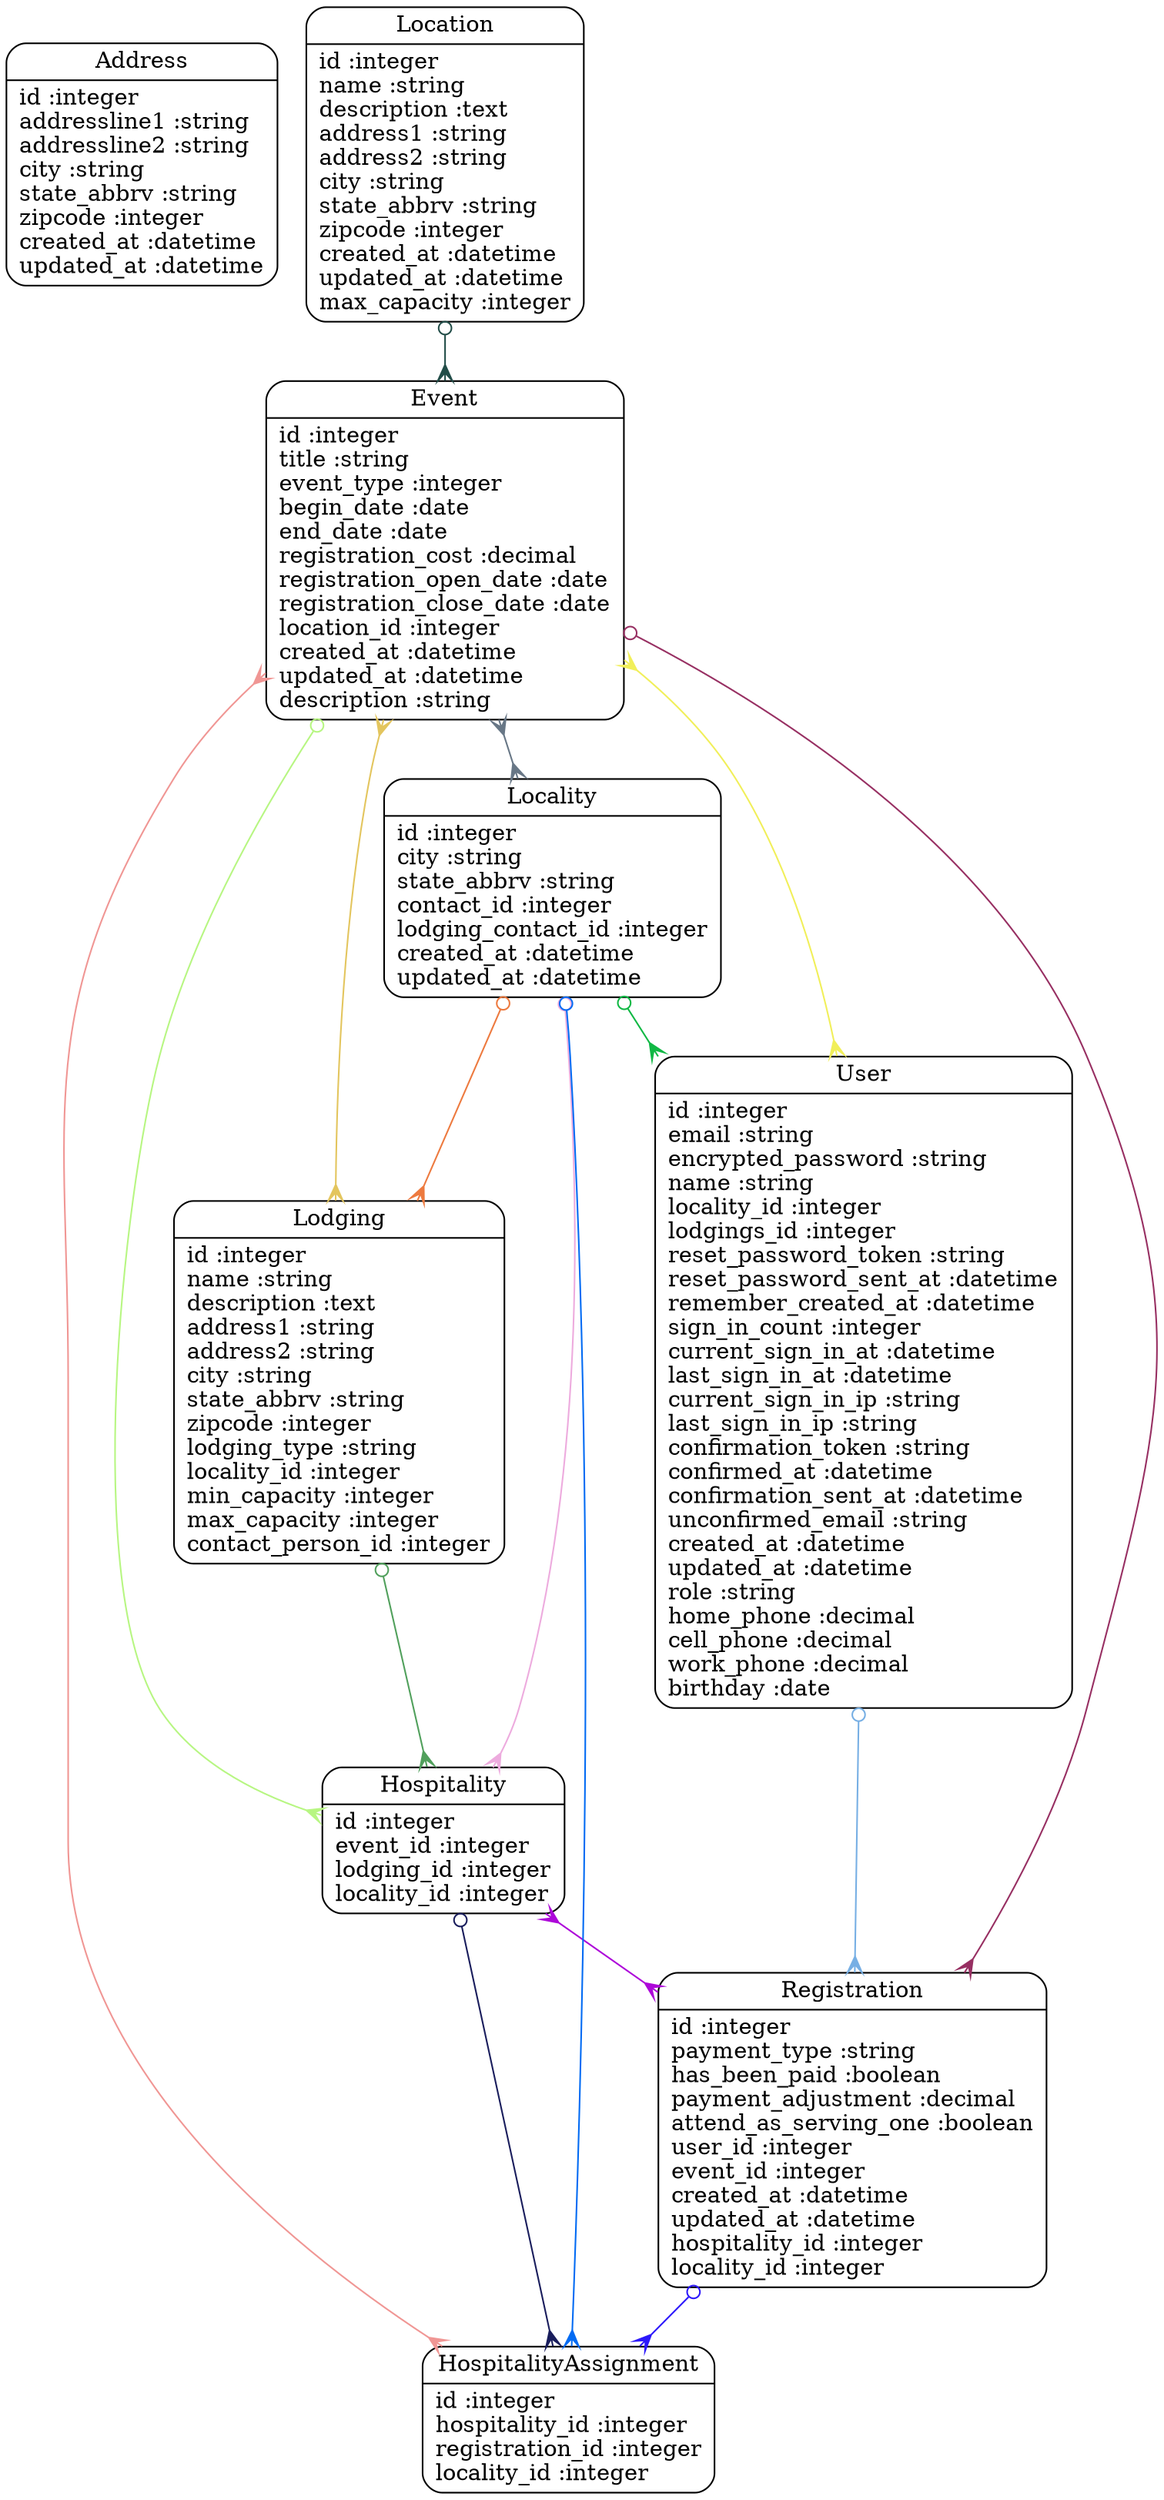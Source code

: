 digraph models_diagram {
	graph[overlap=false, splines=true]
	"Address" [shape=Mrecord, label="{Address|id :integer\laddressline1 :string\laddressline2 :string\lcity :string\lstate_abbrv :string\lzipcode :integer\lcreated_at :datetime\lupdated_at :datetime\l}"]
	"Event" [shape=Mrecord, label="{Event|id :integer\ltitle :string\levent_type :integer\lbegin_date :date\lend_date :date\lregistration_cost :decimal\lregistration_open_date :date\lregistration_close_date :date\llocation_id :integer\lcreated_at :datetime\lupdated_at :datetime\ldescription :string\l}"]
	"Hospitality" [shape=Mrecord, label="{Hospitality|id :integer\levent_id :integer\llodging_id :integer\llocality_id :integer\l}"]
	"HospitalityAssignment" [shape=Mrecord, label="{HospitalityAssignment|id :integer\lhospitality_id :integer\lregistration_id :integer\llocality_id :integer\l}"]
	"Locality" [shape=Mrecord, label="{Locality|id :integer\lcity :string\lstate_abbrv :string\lcontact_id :integer\llodging_contact_id :integer\lcreated_at :datetime\lupdated_at :datetime\l}"]
	"Location" [shape=Mrecord, label="{Location|id :integer\lname :string\ldescription :text\laddress1 :string\laddress2 :string\lcity :string\lstate_abbrv :string\lzipcode :integer\lcreated_at :datetime\lupdated_at :datetime\lmax_capacity :integer\l}"]
	"Lodging" [shape=Mrecord, label="{Lodging|id :integer\lname :string\ldescription :text\laddress1 :string\laddress2 :string\lcity :string\lstate_abbrv :string\lzipcode :integer\llodging_type :string\llocality_id :integer\lmin_capacity :integer\lmax_capacity :integer\lcontact_person_id :integer\l}"]
	"Registration" [shape=Mrecord, label="{Registration|id :integer\lpayment_type :string\lhas_been_paid :boolean\lpayment_adjustment :decimal\lattend_as_serving_one :boolean\luser_id :integer\levent_id :integer\lcreated_at :datetime\lupdated_at :datetime\lhospitality_id :integer\llocality_id :integer\l}"]
	"User" [shape=Mrecord, label="{User|id :integer\lemail :string\lencrypted_password :string\lname :string\llocality_id :integer\llodgings_id :integer\lreset_password_token :string\lreset_password_sent_at :datetime\lremember_created_at :datetime\lsign_in_count :integer\lcurrent_sign_in_at :datetime\llast_sign_in_at :datetime\lcurrent_sign_in_ip :string\llast_sign_in_ip :string\lconfirmation_token :string\lconfirmed_at :datetime\lconfirmation_sent_at :datetime\lunconfirmed_email :string\lcreated_at :datetime\lupdated_at :datetime\lrole :string\lhome_phone :decimal\lcell_phone :decimal\lwork_phone :decimal\lbirthday :date\l}"]
	"Event" -> "Registration" [arrowtail=odot, arrowhead=crow, dir=both color="#972F62"]
	"Event" -> "User" [arrowtail=crow, arrowhead=crow, dir=both color="#F1EF5A"]
	"Event" -> "Locality" [arrowtail=crow, arrowhead=crow, dir=both color="#687786"]
	"Event" -> "Hospitality" [arrowtail=odot, arrowhead=crow, dir=both color="#B7F682"]
	"Event" -> "Lodging" [arrowtail=crow, arrowhead=crow, dir=both color="#E3C55E"]
	"Event" -> "HospitalityAssignment" [arrowtail=crow, arrowhead=crow, dir=both color="#F09694"]
	"Hospitality" -> "HospitalityAssignment" [arrowtail=odot, arrowhead=crow, dir=both color="#191D5C"]
	"Hospitality" -> "Registration" [arrowtail=crow, arrowhead=crow, dir=both color="#AD08D9"]
	"Locality" -> "User" [arrowtail=odot, arrowhead=crow, dir=both color="#10B844"]
	"Locality" -> "HospitalityAssignment" [arrowtail=odot, arrowhead=crow, dir=both color="#036BF3"]
	"Locality" -> "Lodging" [arrowtail=odot, arrowhead=crow, dir=both color="#ED7A3F"]
	"Locality" -> "Hospitality" [arrowtail=odot, arrowhead=crow, dir=both color="#EDABDE"]
	"Location" -> "Event" [arrowtail=odot, arrowhead=crow, dir=both color="#224D48"]
	"Lodging" -> "Hospitality" [arrowtail=odot, arrowhead=crow, dir=both color="#51A05C"]
	"Registration" -> "HospitalityAssignment" [arrowtail=odot, arrowhead=crow, dir=both color="#2C18FB"]
	"User" -> "Registration" [arrowtail=odot, arrowhead=crow, dir=both color="#77AFE4"]
}
